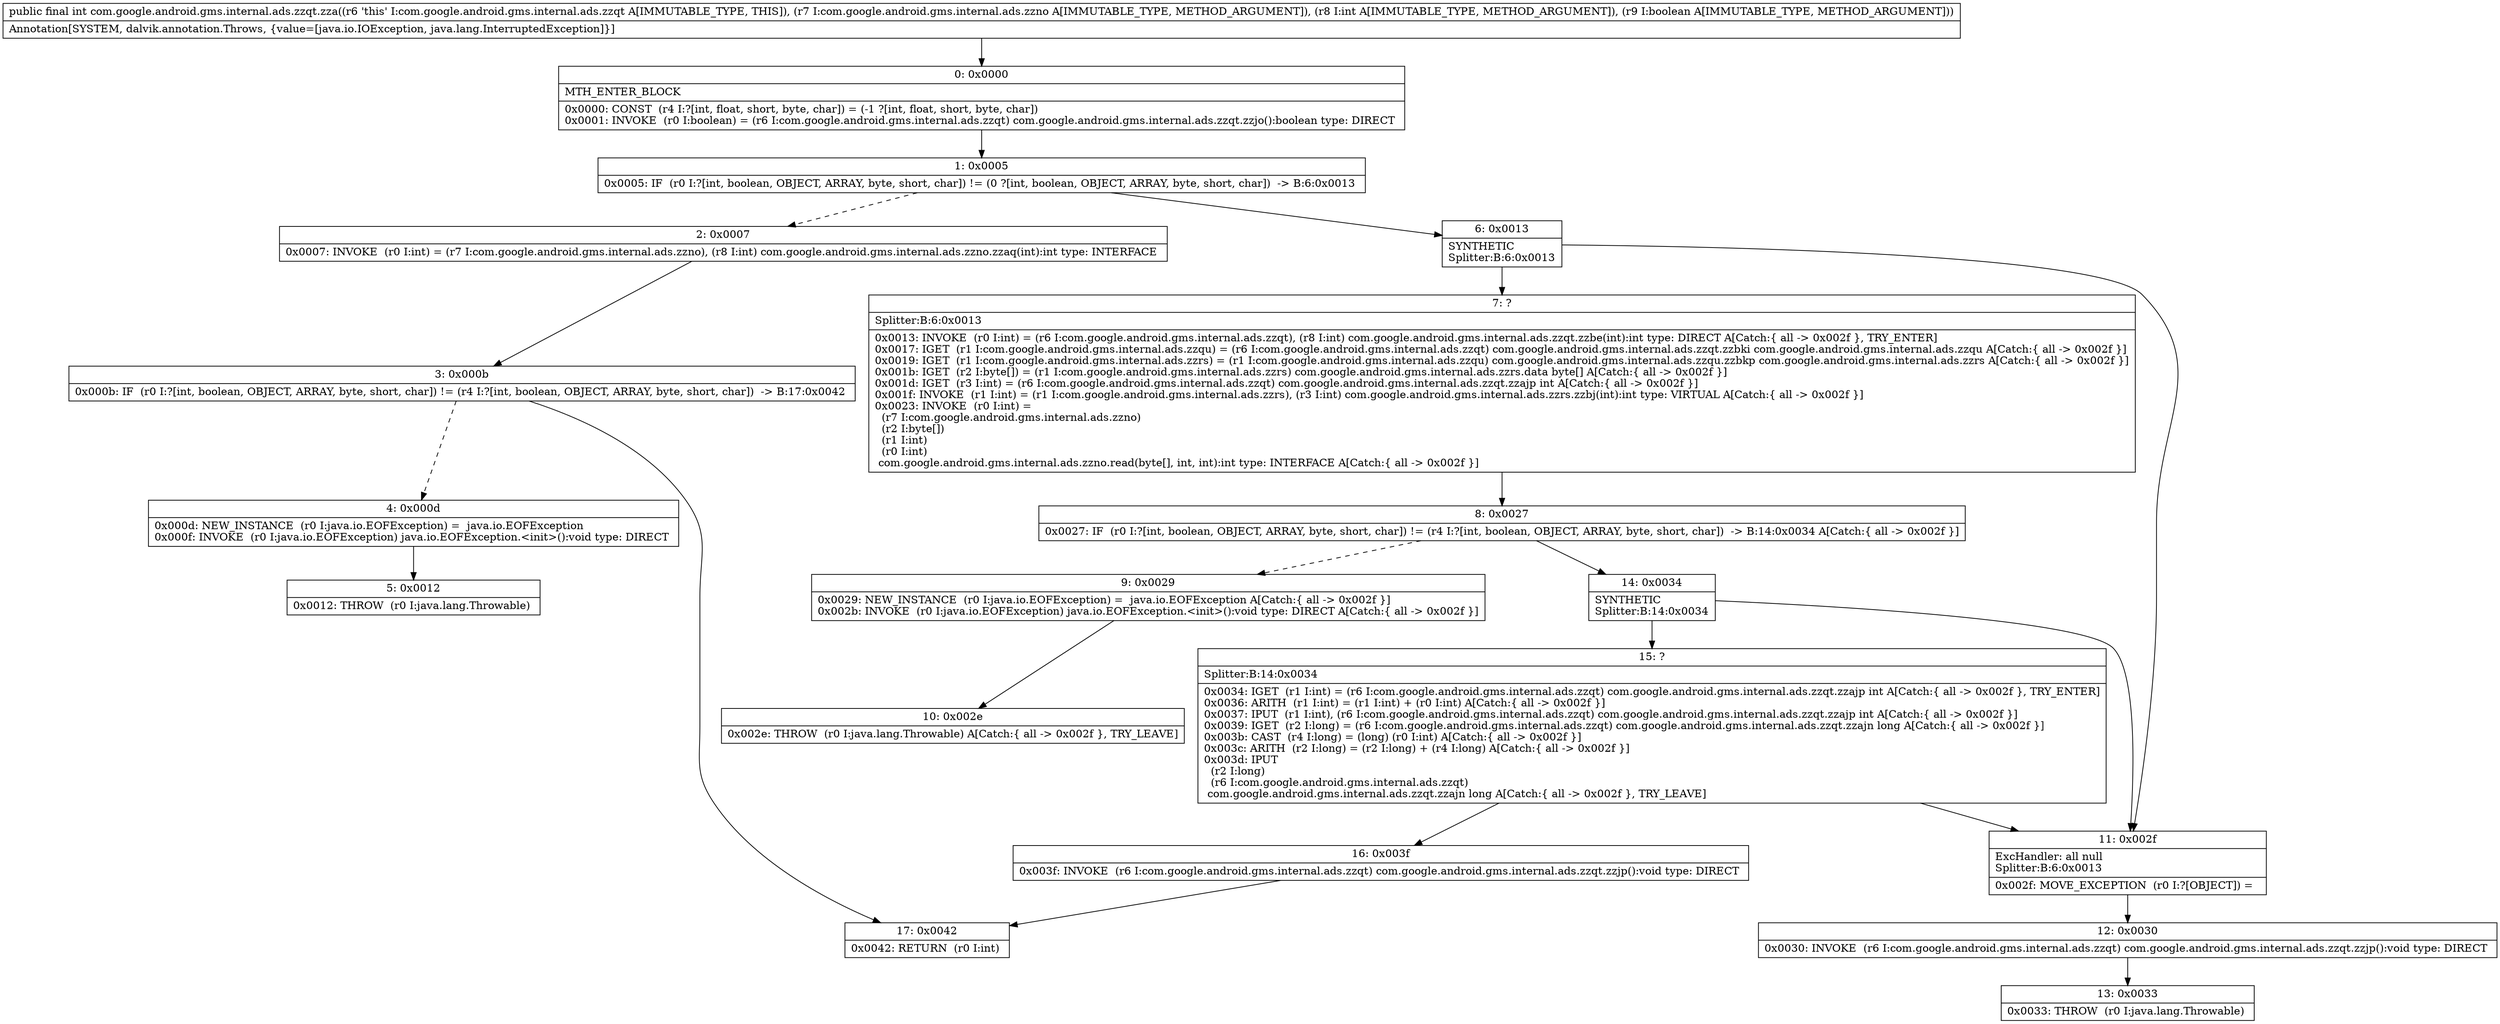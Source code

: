 digraph "CFG forcom.google.android.gms.internal.ads.zzqt.zza(Lcom\/google\/android\/gms\/internal\/ads\/zzno;IZ)I" {
Node_0 [shape=record,label="{0\:\ 0x0000|MTH_ENTER_BLOCK\l|0x0000: CONST  (r4 I:?[int, float, short, byte, char]) = (\-1 ?[int, float, short, byte, char]) \l0x0001: INVOKE  (r0 I:boolean) = (r6 I:com.google.android.gms.internal.ads.zzqt) com.google.android.gms.internal.ads.zzqt.zzjo():boolean type: DIRECT \l}"];
Node_1 [shape=record,label="{1\:\ 0x0005|0x0005: IF  (r0 I:?[int, boolean, OBJECT, ARRAY, byte, short, char]) != (0 ?[int, boolean, OBJECT, ARRAY, byte, short, char])  \-\> B:6:0x0013 \l}"];
Node_2 [shape=record,label="{2\:\ 0x0007|0x0007: INVOKE  (r0 I:int) = (r7 I:com.google.android.gms.internal.ads.zzno), (r8 I:int) com.google.android.gms.internal.ads.zzno.zzaq(int):int type: INTERFACE \l}"];
Node_3 [shape=record,label="{3\:\ 0x000b|0x000b: IF  (r0 I:?[int, boolean, OBJECT, ARRAY, byte, short, char]) != (r4 I:?[int, boolean, OBJECT, ARRAY, byte, short, char])  \-\> B:17:0x0042 \l}"];
Node_4 [shape=record,label="{4\:\ 0x000d|0x000d: NEW_INSTANCE  (r0 I:java.io.EOFException) =  java.io.EOFException \l0x000f: INVOKE  (r0 I:java.io.EOFException) java.io.EOFException.\<init\>():void type: DIRECT \l}"];
Node_5 [shape=record,label="{5\:\ 0x0012|0x0012: THROW  (r0 I:java.lang.Throwable) \l}"];
Node_6 [shape=record,label="{6\:\ 0x0013|SYNTHETIC\lSplitter:B:6:0x0013\l}"];
Node_7 [shape=record,label="{7\:\ ?|Splitter:B:6:0x0013\l|0x0013: INVOKE  (r0 I:int) = (r6 I:com.google.android.gms.internal.ads.zzqt), (r8 I:int) com.google.android.gms.internal.ads.zzqt.zzbe(int):int type: DIRECT A[Catch:\{ all \-\> 0x002f \}, TRY_ENTER]\l0x0017: IGET  (r1 I:com.google.android.gms.internal.ads.zzqu) = (r6 I:com.google.android.gms.internal.ads.zzqt) com.google.android.gms.internal.ads.zzqt.zzbki com.google.android.gms.internal.ads.zzqu A[Catch:\{ all \-\> 0x002f \}]\l0x0019: IGET  (r1 I:com.google.android.gms.internal.ads.zzrs) = (r1 I:com.google.android.gms.internal.ads.zzqu) com.google.android.gms.internal.ads.zzqu.zzbkp com.google.android.gms.internal.ads.zzrs A[Catch:\{ all \-\> 0x002f \}]\l0x001b: IGET  (r2 I:byte[]) = (r1 I:com.google.android.gms.internal.ads.zzrs) com.google.android.gms.internal.ads.zzrs.data byte[] A[Catch:\{ all \-\> 0x002f \}]\l0x001d: IGET  (r3 I:int) = (r6 I:com.google.android.gms.internal.ads.zzqt) com.google.android.gms.internal.ads.zzqt.zzajp int A[Catch:\{ all \-\> 0x002f \}]\l0x001f: INVOKE  (r1 I:int) = (r1 I:com.google.android.gms.internal.ads.zzrs), (r3 I:int) com.google.android.gms.internal.ads.zzrs.zzbj(int):int type: VIRTUAL A[Catch:\{ all \-\> 0x002f \}]\l0x0023: INVOKE  (r0 I:int) = \l  (r7 I:com.google.android.gms.internal.ads.zzno)\l  (r2 I:byte[])\l  (r1 I:int)\l  (r0 I:int)\l com.google.android.gms.internal.ads.zzno.read(byte[], int, int):int type: INTERFACE A[Catch:\{ all \-\> 0x002f \}]\l}"];
Node_8 [shape=record,label="{8\:\ 0x0027|0x0027: IF  (r0 I:?[int, boolean, OBJECT, ARRAY, byte, short, char]) != (r4 I:?[int, boolean, OBJECT, ARRAY, byte, short, char])  \-\> B:14:0x0034 A[Catch:\{ all \-\> 0x002f \}]\l}"];
Node_9 [shape=record,label="{9\:\ 0x0029|0x0029: NEW_INSTANCE  (r0 I:java.io.EOFException) =  java.io.EOFException A[Catch:\{ all \-\> 0x002f \}]\l0x002b: INVOKE  (r0 I:java.io.EOFException) java.io.EOFException.\<init\>():void type: DIRECT A[Catch:\{ all \-\> 0x002f \}]\l}"];
Node_10 [shape=record,label="{10\:\ 0x002e|0x002e: THROW  (r0 I:java.lang.Throwable) A[Catch:\{ all \-\> 0x002f \}, TRY_LEAVE]\l}"];
Node_11 [shape=record,label="{11\:\ 0x002f|ExcHandler: all null\lSplitter:B:6:0x0013\l|0x002f: MOVE_EXCEPTION  (r0 I:?[OBJECT]) =  \l}"];
Node_12 [shape=record,label="{12\:\ 0x0030|0x0030: INVOKE  (r6 I:com.google.android.gms.internal.ads.zzqt) com.google.android.gms.internal.ads.zzqt.zzjp():void type: DIRECT \l}"];
Node_13 [shape=record,label="{13\:\ 0x0033|0x0033: THROW  (r0 I:java.lang.Throwable) \l}"];
Node_14 [shape=record,label="{14\:\ 0x0034|SYNTHETIC\lSplitter:B:14:0x0034\l}"];
Node_15 [shape=record,label="{15\:\ ?|Splitter:B:14:0x0034\l|0x0034: IGET  (r1 I:int) = (r6 I:com.google.android.gms.internal.ads.zzqt) com.google.android.gms.internal.ads.zzqt.zzajp int A[Catch:\{ all \-\> 0x002f \}, TRY_ENTER]\l0x0036: ARITH  (r1 I:int) = (r1 I:int) + (r0 I:int) A[Catch:\{ all \-\> 0x002f \}]\l0x0037: IPUT  (r1 I:int), (r6 I:com.google.android.gms.internal.ads.zzqt) com.google.android.gms.internal.ads.zzqt.zzajp int A[Catch:\{ all \-\> 0x002f \}]\l0x0039: IGET  (r2 I:long) = (r6 I:com.google.android.gms.internal.ads.zzqt) com.google.android.gms.internal.ads.zzqt.zzajn long A[Catch:\{ all \-\> 0x002f \}]\l0x003b: CAST  (r4 I:long) = (long) (r0 I:int) A[Catch:\{ all \-\> 0x002f \}]\l0x003c: ARITH  (r2 I:long) = (r2 I:long) + (r4 I:long) A[Catch:\{ all \-\> 0x002f \}]\l0x003d: IPUT  \l  (r2 I:long)\l  (r6 I:com.google.android.gms.internal.ads.zzqt)\l com.google.android.gms.internal.ads.zzqt.zzajn long A[Catch:\{ all \-\> 0x002f \}, TRY_LEAVE]\l}"];
Node_16 [shape=record,label="{16\:\ 0x003f|0x003f: INVOKE  (r6 I:com.google.android.gms.internal.ads.zzqt) com.google.android.gms.internal.ads.zzqt.zzjp():void type: DIRECT \l}"];
Node_17 [shape=record,label="{17\:\ 0x0042|0x0042: RETURN  (r0 I:int) \l}"];
MethodNode[shape=record,label="{public final int com.google.android.gms.internal.ads.zzqt.zza((r6 'this' I:com.google.android.gms.internal.ads.zzqt A[IMMUTABLE_TYPE, THIS]), (r7 I:com.google.android.gms.internal.ads.zzno A[IMMUTABLE_TYPE, METHOD_ARGUMENT]), (r8 I:int A[IMMUTABLE_TYPE, METHOD_ARGUMENT]), (r9 I:boolean A[IMMUTABLE_TYPE, METHOD_ARGUMENT]))  | Annotation[SYSTEM, dalvik.annotation.Throws, \{value=[java.io.IOException, java.lang.InterruptedException]\}]\l}"];
MethodNode -> Node_0;
Node_0 -> Node_1;
Node_1 -> Node_2[style=dashed];
Node_1 -> Node_6;
Node_2 -> Node_3;
Node_3 -> Node_4[style=dashed];
Node_3 -> Node_17;
Node_4 -> Node_5;
Node_6 -> Node_7;
Node_6 -> Node_11;
Node_7 -> Node_8;
Node_8 -> Node_9[style=dashed];
Node_8 -> Node_14;
Node_9 -> Node_10;
Node_11 -> Node_12;
Node_12 -> Node_13;
Node_14 -> Node_15;
Node_14 -> Node_11;
Node_15 -> Node_16;
Node_15 -> Node_11;
Node_16 -> Node_17;
}

